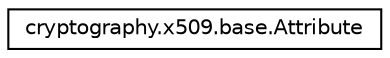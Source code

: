 digraph "Graphical Class Hierarchy"
{
 // LATEX_PDF_SIZE
  edge [fontname="Helvetica",fontsize="10",labelfontname="Helvetica",labelfontsize="10"];
  node [fontname="Helvetica",fontsize="10",shape=record];
  rankdir="LR";
  Node0 [label="cryptography.x509.base.Attribute",height=0.2,width=0.4,color="black", fillcolor="white", style="filled",URL="$classcryptography_1_1x509_1_1base_1_1Attribute.html",tooltip=" "];
}
